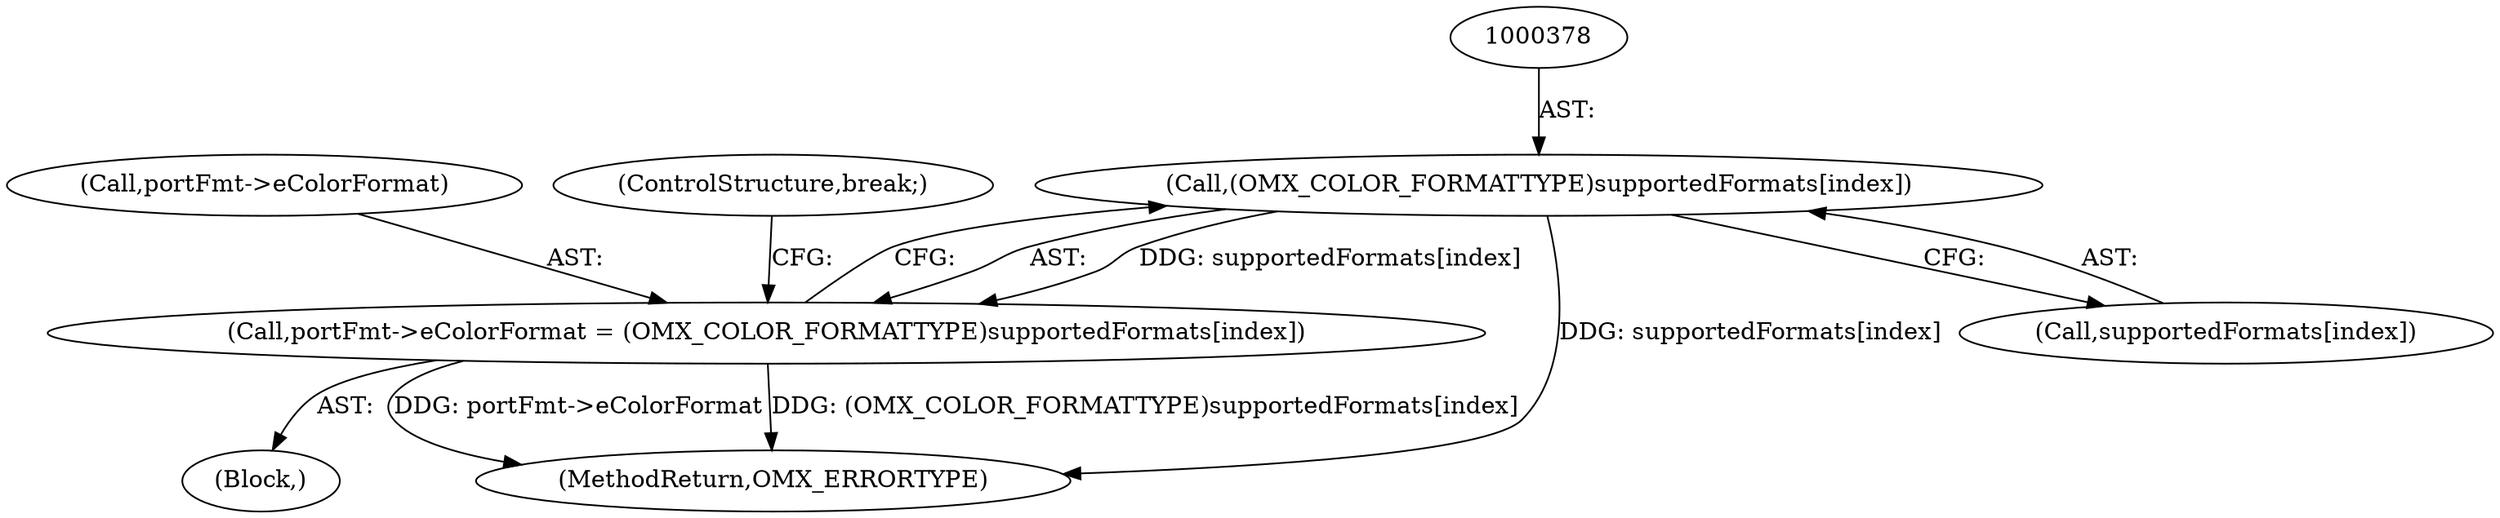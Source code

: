 digraph "0_Android_560ccdb509a7b86186fac0fce1b25bd9a3e6a6e8_5@array" {
"1000377" [label="(Call,(OMX_COLOR_FORMATTYPE)supportedFormats[index])"];
"1000373" [label="(Call,portFmt->eColorFormat = (OMX_COLOR_FORMATTYPE)supportedFormats[index])"];
"1000374" [label="(Call,portFmt->eColorFormat)"];
"1001444" [label="(MethodReturn,OMX_ERRORTYPE)"];
"1000405" [label="(ControlStructure,break;)"];
"1000373" [label="(Call,portFmt->eColorFormat = (OMX_COLOR_FORMATTYPE)supportedFormats[index])"];
"1000361" [label="(Block,)"];
"1000377" [label="(Call,(OMX_COLOR_FORMATTYPE)supportedFormats[index])"];
"1000379" [label="(Call,supportedFormats[index])"];
"1000377" -> "1000373"  [label="AST: "];
"1000377" -> "1000379"  [label="CFG: "];
"1000378" -> "1000377"  [label="AST: "];
"1000379" -> "1000377"  [label="AST: "];
"1000373" -> "1000377"  [label="CFG: "];
"1000377" -> "1001444"  [label="DDG: supportedFormats[index]"];
"1000377" -> "1000373"  [label="DDG: supportedFormats[index]"];
"1000373" -> "1000361"  [label="AST: "];
"1000374" -> "1000373"  [label="AST: "];
"1000405" -> "1000373"  [label="CFG: "];
"1000373" -> "1001444"  [label="DDG: (OMX_COLOR_FORMATTYPE)supportedFormats[index]"];
"1000373" -> "1001444"  [label="DDG: portFmt->eColorFormat"];
}
